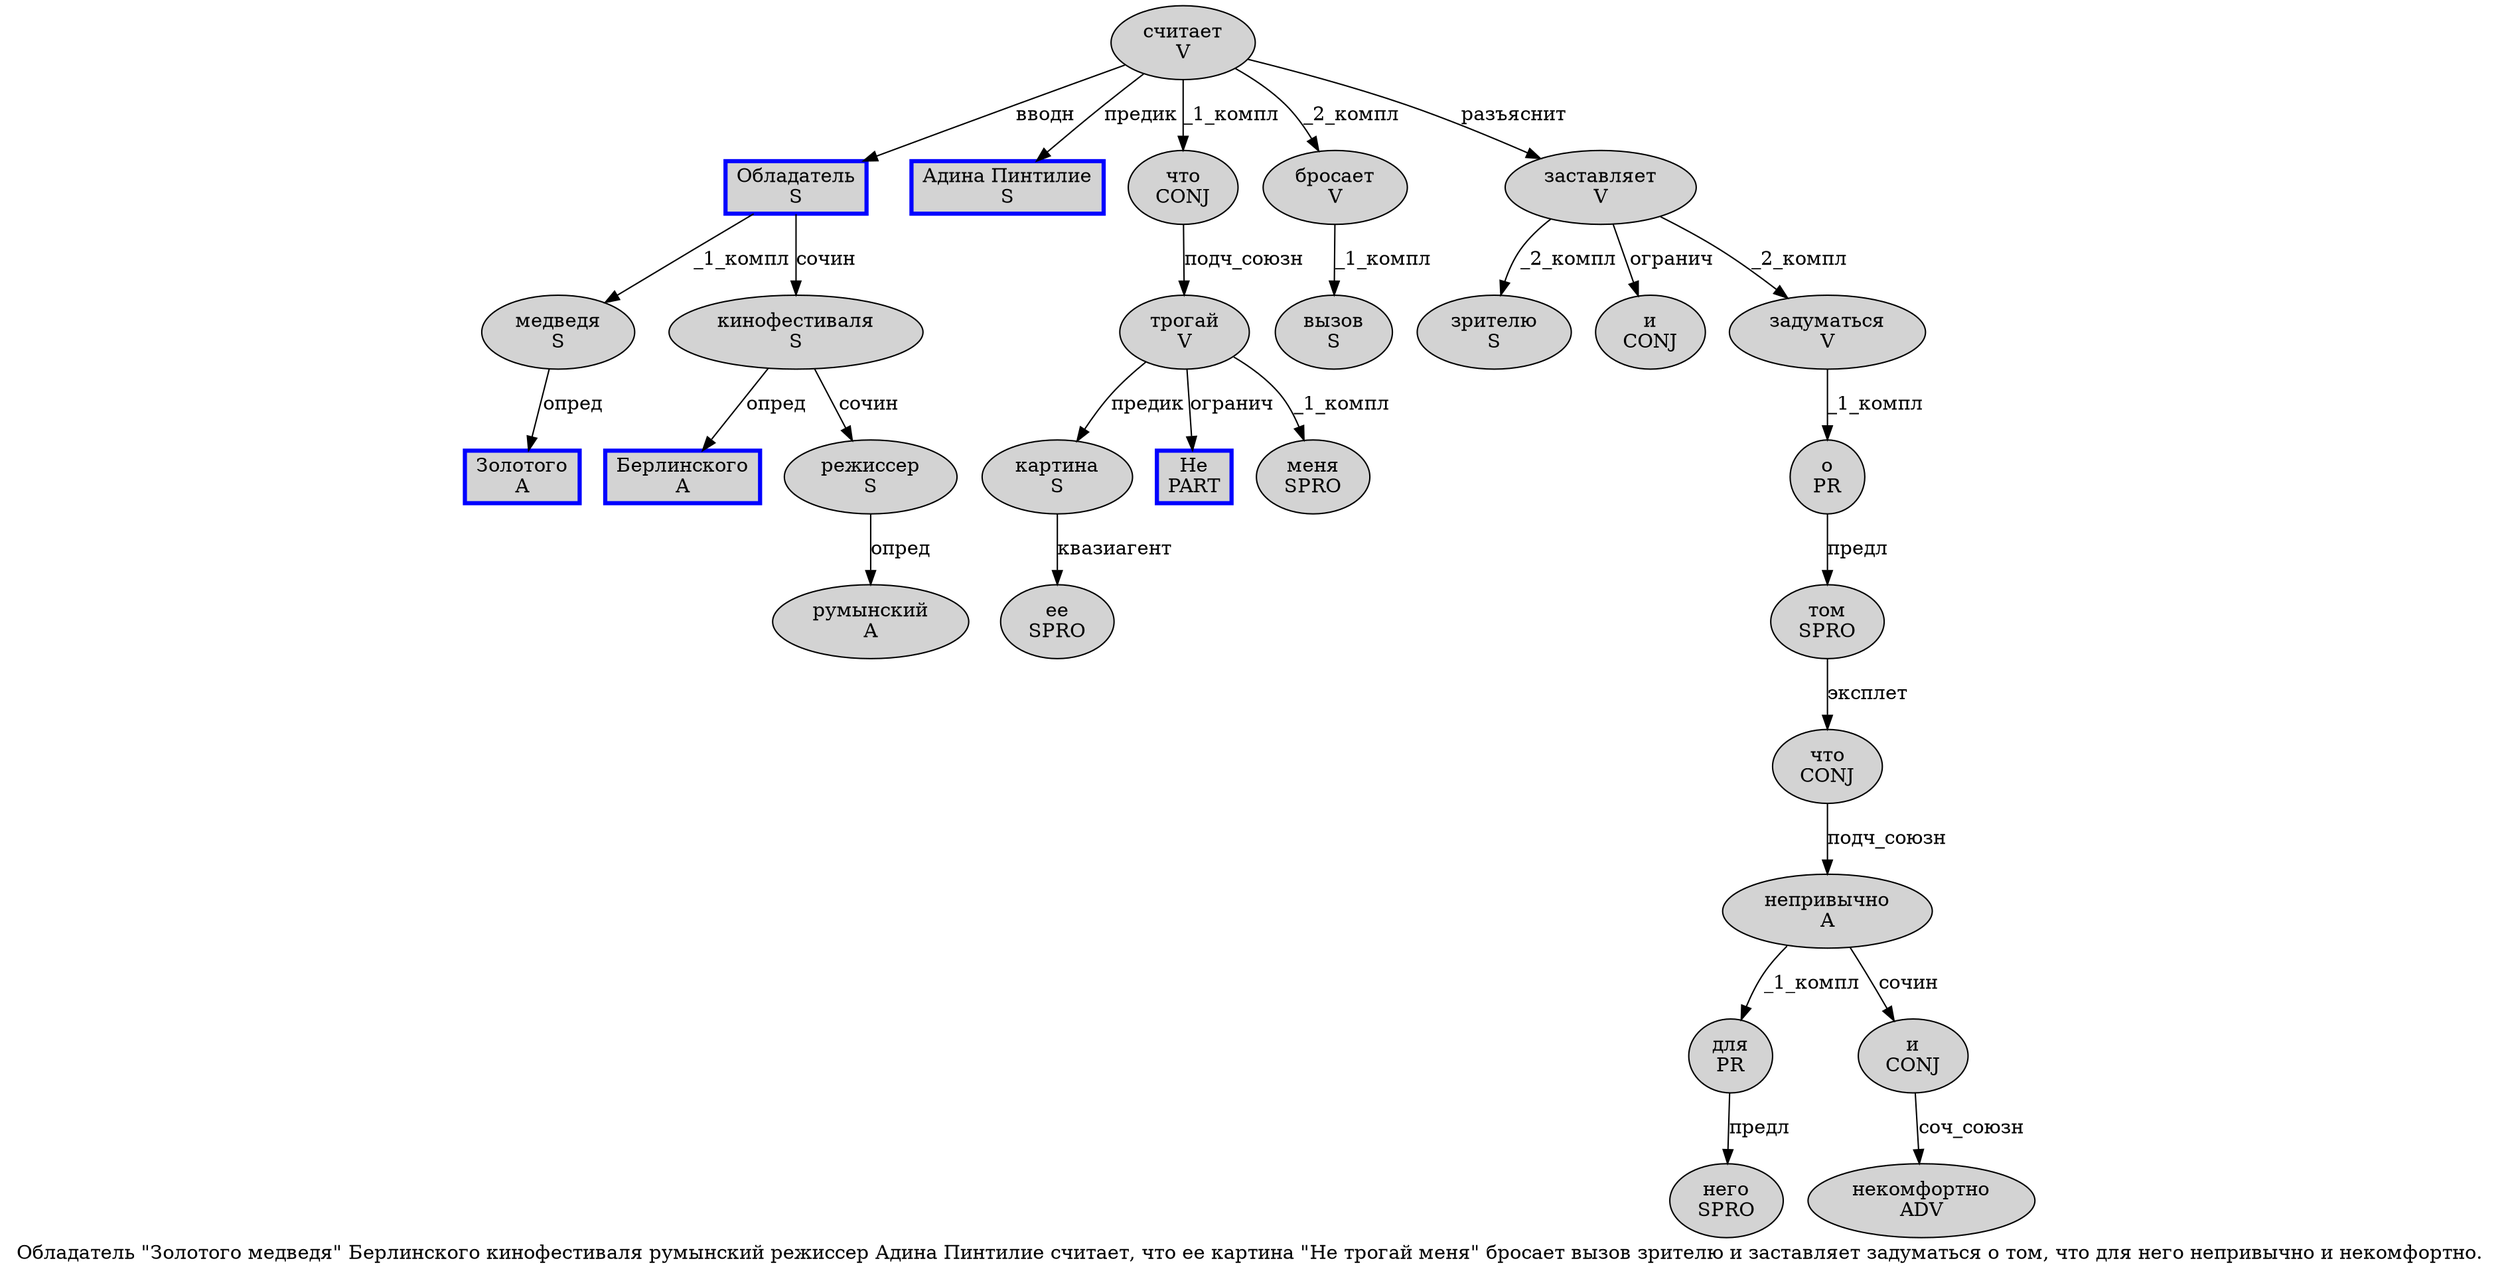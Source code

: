 digraph SENTENCE_427 {
	graph [label="Обладатель \"Золотого медведя\" Берлинского кинофестиваля румынский режиссер Адина Пинтилие считает, что ее картина \"Не трогай меня\" бросает вызов зрителю и заставляет задуматься о том, что для него непривычно и некомфортно."]
	node [style=filled]
		0 [label="Обладатель
S" color=blue fillcolor=lightgray penwidth=3 shape=box]
		2 [label="Золотого
A" color=blue fillcolor=lightgray penwidth=3 shape=box]
		3 [label="медведя
S" color="" fillcolor=lightgray penwidth=1 shape=ellipse]
		5 [label="Берлинского
A" color=blue fillcolor=lightgray penwidth=3 shape=box]
		6 [label="кинофестиваля
S" color="" fillcolor=lightgray penwidth=1 shape=ellipse]
		7 [label="румынский
A" color="" fillcolor=lightgray penwidth=1 shape=ellipse]
		8 [label="режиссер
S" color="" fillcolor=lightgray penwidth=1 shape=ellipse]
		9 [label="Адина Пинтилие
S" color=blue fillcolor=lightgray penwidth=3 shape=box]
		10 [label="считает
V" color="" fillcolor=lightgray penwidth=1 shape=ellipse]
		12 [label="что
CONJ" color="" fillcolor=lightgray penwidth=1 shape=ellipse]
		13 [label="ее
SPRO" color="" fillcolor=lightgray penwidth=1 shape=ellipse]
		14 [label="картина
S" color="" fillcolor=lightgray penwidth=1 shape=ellipse]
		16 [label="Не
PART" color=blue fillcolor=lightgray penwidth=3 shape=box]
		17 [label="трогай
V" color="" fillcolor=lightgray penwidth=1 shape=ellipse]
		18 [label="меня
SPRO" color="" fillcolor=lightgray penwidth=1 shape=ellipse]
		20 [label="бросает
V" color="" fillcolor=lightgray penwidth=1 shape=ellipse]
		21 [label="вызов
S" color="" fillcolor=lightgray penwidth=1 shape=ellipse]
		22 [label="зрителю
S" color="" fillcolor=lightgray penwidth=1 shape=ellipse]
		23 [label="и
CONJ" color="" fillcolor=lightgray penwidth=1 shape=ellipse]
		24 [label="заставляет
V" color="" fillcolor=lightgray penwidth=1 shape=ellipse]
		25 [label="задуматься
V" color="" fillcolor=lightgray penwidth=1 shape=ellipse]
		26 [label="о
PR" color="" fillcolor=lightgray penwidth=1 shape=ellipse]
		27 [label="том
SPRO" color="" fillcolor=lightgray penwidth=1 shape=ellipse]
		29 [label="что
CONJ" color="" fillcolor=lightgray penwidth=1 shape=ellipse]
		30 [label="для
PR" color="" fillcolor=lightgray penwidth=1 shape=ellipse]
		31 [label="него
SPRO" color="" fillcolor=lightgray penwidth=1 shape=ellipse]
		32 [label="непривычно
A" color="" fillcolor=lightgray penwidth=1 shape=ellipse]
		33 [label="и
CONJ" color="" fillcolor=lightgray penwidth=1 shape=ellipse]
		34 [label="некомфортно
ADV" color="" fillcolor=lightgray penwidth=1 shape=ellipse]
			12 -> 17 [label="подч_союзн"]
			8 -> 7 [label="опред"]
			10 -> 0 [label="вводн"]
			10 -> 9 [label="предик"]
			10 -> 12 [label="_1_компл"]
			10 -> 20 [label="_2_компл"]
			10 -> 24 [label="разъяснит"]
			3 -> 2 [label="опред"]
			20 -> 21 [label="_1_компл"]
			26 -> 27 [label="предл"]
			6 -> 5 [label="опред"]
			6 -> 8 [label="сочин"]
			29 -> 32 [label="подч_союзн"]
			17 -> 14 [label="предик"]
			17 -> 16 [label="огранич"]
			17 -> 18 [label="_1_компл"]
			33 -> 34 [label="соч_союзн"]
			0 -> 3 [label="_1_компл"]
			0 -> 6 [label="сочин"]
			14 -> 13 [label="квазиагент"]
			30 -> 31 [label="предл"]
			25 -> 26 [label="_1_компл"]
			24 -> 22 [label="_2_компл"]
			24 -> 23 [label="огранич"]
			24 -> 25 [label="_2_компл"]
			32 -> 30 [label="_1_компл"]
			32 -> 33 [label="сочин"]
			27 -> 29 [label="эксплет"]
}